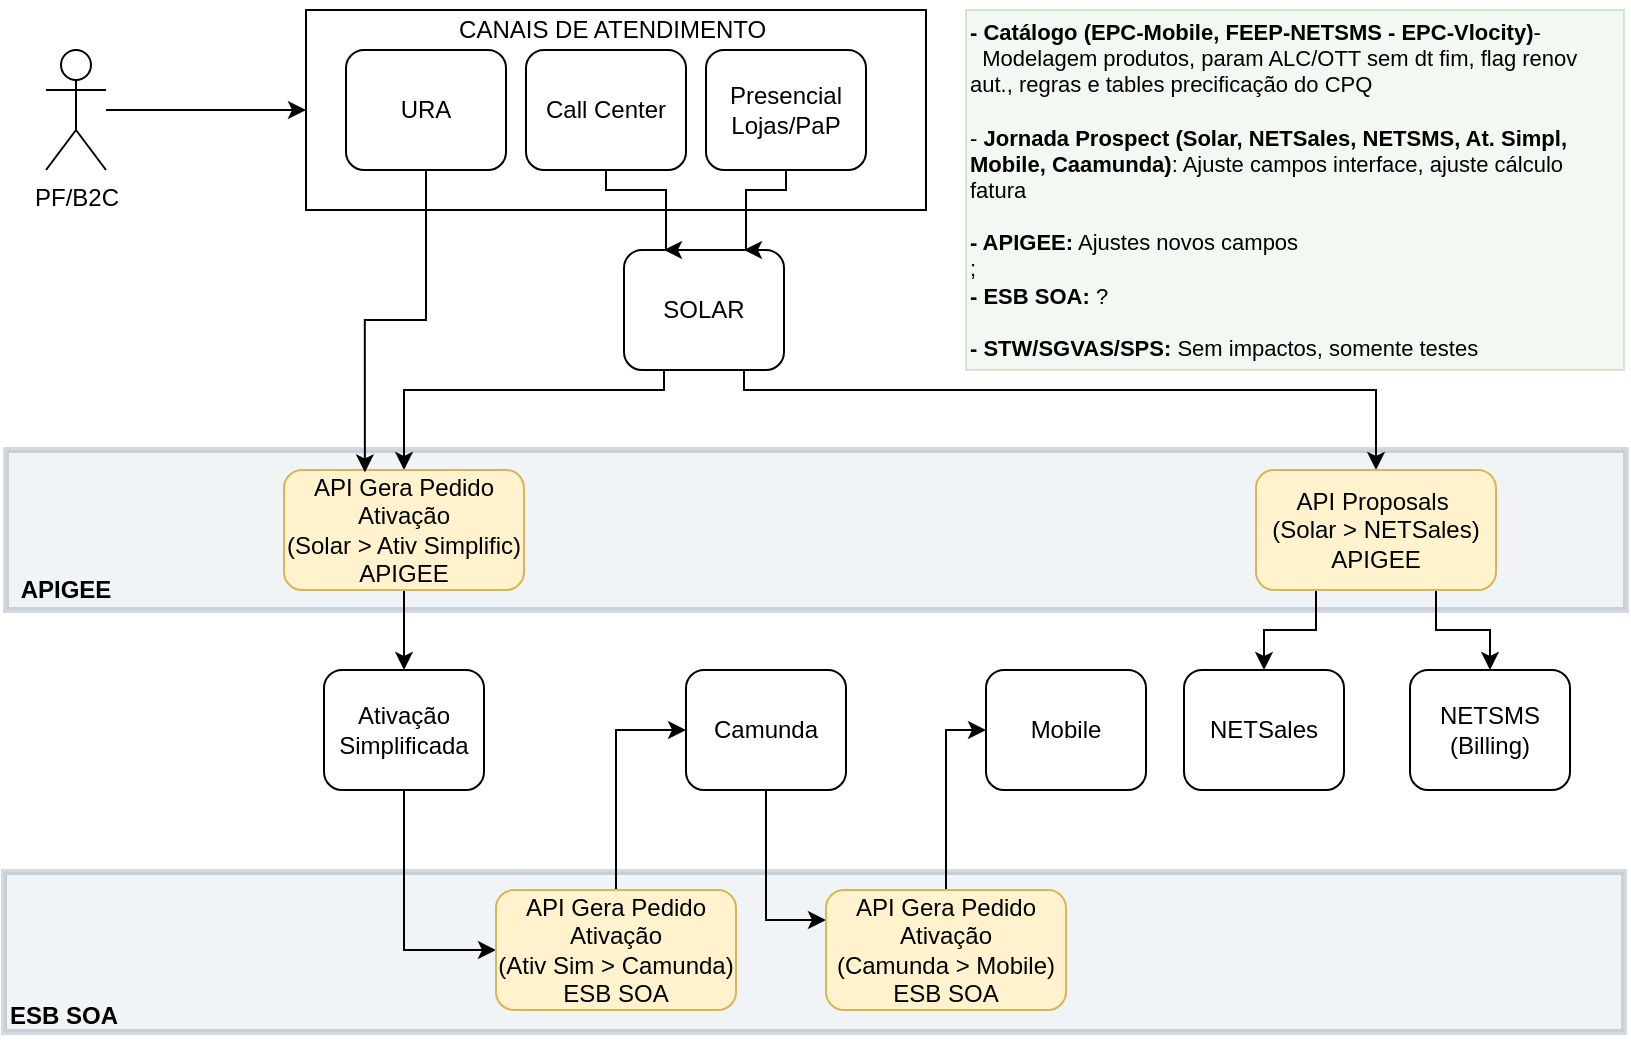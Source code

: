<mxfile version="24.2.1" type="github" pages="3">
  <diagram name="Prospect PF" id="dAGvHACqdjxYj1iJdW_O">
    <mxGraphModel dx="1050" dy="530" grid="1" gridSize="10" guides="1" tooltips="1" connect="1" arrows="1" fold="1" page="1" pageScale="1" pageWidth="827" pageHeight="1169" math="0" shadow="0">
      <root>
        <mxCell id="0" />
        <mxCell id="1" parent="0" />
        <mxCell id="oGhlAFWXqx9Sn15p-2yb-1" value="" style="rounded=0;whiteSpace=wrap;html=1;fillColor=#bac8d3;strokeColor=#23445d;shadow=0;glass=0;opacity=20;strokeWidth=3;" vertex="1" parent="1">
          <mxGeometry x="9" y="441" width="810" height="80" as="geometry" />
        </mxCell>
        <mxCell id="rroQTgxoLwQETDUBwqvE-1" value="" style="rounded=0;whiteSpace=wrap;html=1;fillColor=#bac8d3;strokeColor=#23445d;shadow=0;glass=0;opacity=20;strokeWidth=3;" vertex="1" parent="1">
          <mxGeometry x="10" y="230" width="810" height="80" as="geometry" />
        </mxCell>
        <mxCell id="rroQTgxoLwQETDUBwqvE-2" value="&lt;b&gt;APIGEE&lt;/b&gt;" style="text;html=1;align=center;verticalAlign=middle;whiteSpace=wrap;rounded=0;" vertex="1" parent="1">
          <mxGeometry x="10" y="282" width="60" height="35" as="geometry" />
        </mxCell>
        <mxCell id="nN-nPYbY2K0z0jNPlknn-5" value="&lt;div style=&quot;line-height: 0%;&quot;&gt;&lt;br&gt;&lt;/div&gt;" style="rounded=0;whiteSpace=wrap;html=1;align=center;" parent="1" vertex="1">
          <mxGeometry x="160" y="10" width="310" height="100" as="geometry" />
        </mxCell>
        <mxCell id="NkQThXD7XWYfU7dX2Gua-4" style="edgeStyle=orthogonalEdgeStyle;rounded=0;orthogonalLoop=1;jettySize=auto;html=1;entryX=0.5;entryY=0;entryDx=0;entryDy=0;exitX=0.75;exitY=1;exitDx=0;exitDy=0;" parent="1" source="nN-nPYbY2K0z0jNPlknn-1" target="NkQThXD7XWYfU7dX2Gua-1" edge="1">
          <mxGeometry relative="1" as="geometry">
            <Array as="points">
              <mxPoint x="379" y="200" />
              <mxPoint x="695" y="200" />
            </Array>
          </mxGeometry>
        </mxCell>
        <mxCell id="RQnMwXEb7KFZi5MvCVDt-2" style="edgeStyle=orthogonalEdgeStyle;rounded=0;orthogonalLoop=1;jettySize=auto;html=1;exitX=0.25;exitY=1;exitDx=0;exitDy=0;" parent="1" source="nN-nPYbY2K0z0jNPlknn-1" target="RQnMwXEb7KFZi5MvCVDt-1" edge="1">
          <mxGeometry relative="1" as="geometry">
            <Array as="points">
              <mxPoint x="339" y="200" />
              <mxPoint x="209" y="200" />
            </Array>
          </mxGeometry>
        </mxCell>
        <mxCell id="nN-nPYbY2K0z0jNPlknn-1" value="SOLAR" style="rounded=1;whiteSpace=wrap;html=1;" parent="1" vertex="1">
          <mxGeometry x="319" y="130" width="80" height="60" as="geometry" />
        </mxCell>
        <mxCell id="nN-nPYbY2K0z0jNPlknn-9" style="edgeStyle=orthogonalEdgeStyle;rounded=0;orthogonalLoop=1;jettySize=auto;html=1;entryX=0;entryY=0.5;entryDx=0;entryDy=0;" parent="1" source="nN-nPYbY2K0z0jNPlknn-3" target="nN-nPYbY2K0z0jNPlknn-5" edge="1">
          <mxGeometry relative="1" as="geometry" />
        </mxCell>
        <mxCell id="nN-nPYbY2K0z0jNPlknn-3" value="PF/B2C" style="shape=umlActor;verticalLabelPosition=bottom;verticalAlign=top;html=1;outlineConnect=0;" parent="1" vertex="1">
          <mxGeometry x="30" y="30" width="30" height="60" as="geometry" />
        </mxCell>
        <mxCell id="nN-nPYbY2K0z0jNPlknn-6" value="CANAIS DE ATENDIMENTO&amp;nbsp;" style="text;html=1;align=center;verticalAlign=middle;whiteSpace=wrap;rounded=0;" parent="1" vertex="1">
          <mxGeometry x="205" y="5" width="220" height="30" as="geometry" />
        </mxCell>
        <mxCell id="nN-nPYbY2K0z0jNPlknn-7" value="URA" style="rounded=1;whiteSpace=wrap;html=1;" parent="1" vertex="1">
          <mxGeometry x="180" y="30" width="80" height="60" as="geometry" />
        </mxCell>
        <mxCell id="nN-nPYbY2K0z0jNPlknn-10" value="NETSales" style="rounded=1;whiteSpace=wrap;html=1;" parent="1" vertex="1">
          <mxGeometry x="599" y="340" width="80" height="60" as="geometry" />
        </mxCell>
        <mxCell id="M9VKxaWt1aX5sSgnmIB5-2" style="edgeStyle=orthogonalEdgeStyle;rounded=0;orthogonalLoop=1;jettySize=auto;html=1;exitX=0.5;exitY=1;exitDx=0;exitDy=0;entryX=0;entryY=0.5;entryDx=0;entryDy=0;" parent="1" source="nN-nPYbY2K0z0jNPlknn-11" target="M9VKxaWt1aX5sSgnmIB5-1" edge="1">
          <mxGeometry relative="1" as="geometry">
            <mxPoint x="260" y="470" as="targetPoint" />
            <Array as="points">
              <mxPoint x="209" y="480" />
            </Array>
          </mxGeometry>
        </mxCell>
        <mxCell id="nN-nPYbY2K0z0jNPlknn-11" value="Ativação Simplificada" style="rounded=1;whiteSpace=wrap;html=1;" parent="1" vertex="1">
          <mxGeometry x="169" y="340" width="80" height="60" as="geometry" />
        </mxCell>
        <mxCell id="nN-nPYbY2K0z0jNPlknn-12" value="Mobile" style="rounded=1;whiteSpace=wrap;html=1;" parent="1" vertex="1">
          <mxGeometry x="500" y="340" width="80" height="60" as="geometry" />
        </mxCell>
        <mxCell id="nN-nPYbY2K0z0jNPlknn-13" value="NETSMS (Billing)" style="rounded=1;whiteSpace=wrap;html=1;" parent="1" vertex="1">
          <mxGeometry x="712" y="340" width="80" height="60" as="geometry" />
        </mxCell>
        <mxCell id="c2KXdcI3MfsFxQjWCu6v-3" style="edgeStyle=orthogonalEdgeStyle;rounded=0;orthogonalLoop=1;jettySize=auto;html=1;entryX=0.25;entryY=0;entryDx=0;entryDy=0;" parent="1" source="5Id-dGNp8kO2HOV9WPbt-2" target="nN-nPYbY2K0z0jNPlknn-1" edge="1">
          <mxGeometry relative="1" as="geometry">
            <Array as="points">
              <mxPoint x="310" y="100" />
              <mxPoint x="340" y="100" />
            </Array>
          </mxGeometry>
        </mxCell>
        <mxCell id="5Id-dGNp8kO2HOV9WPbt-2" value="Call Center" style="rounded=1;whiteSpace=wrap;html=1;" parent="1" vertex="1">
          <mxGeometry x="270" y="30" width="80" height="60" as="geometry" />
        </mxCell>
        <mxCell id="c2KXdcI3MfsFxQjWCu6v-4" style="edgeStyle=orthogonalEdgeStyle;rounded=0;orthogonalLoop=1;jettySize=auto;html=1;entryX=0.75;entryY=0;entryDx=0;entryDy=0;" parent="1" source="5Id-dGNp8kO2HOV9WPbt-3" target="nN-nPYbY2K0z0jNPlknn-1" edge="1">
          <mxGeometry relative="1" as="geometry">
            <Array as="points">
              <mxPoint x="400" y="100" />
              <mxPoint x="380" y="100" />
            </Array>
          </mxGeometry>
        </mxCell>
        <mxCell id="5Id-dGNp8kO2HOV9WPbt-3" value="Presencial Lojas/PaP" style="rounded=1;whiteSpace=wrap;html=1;" parent="1" vertex="1">
          <mxGeometry x="360" y="30" width="80" height="60" as="geometry" />
        </mxCell>
        <mxCell id="NkQThXD7XWYfU7dX2Gua-2" style="edgeStyle=orthogonalEdgeStyle;rounded=0;orthogonalLoop=1;jettySize=auto;html=1;entryX=0.5;entryY=0;entryDx=0;entryDy=0;exitX=0.25;exitY=1;exitDx=0;exitDy=0;" parent="1" source="NkQThXD7XWYfU7dX2Gua-1" target="nN-nPYbY2K0z0jNPlknn-10" edge="1">
          <mxGeometry relative="1" as="geometry" />
        </mxCell>
        <mxCell id="NkQThXD7XWYfU7dX2Gua-3" style="edgeStyle=orthogonalEdgeStyle;rounded=0;orthogonalLoop=1;jettySize=auto;html=1;entryX=0.5;entryY=0;entryDx=0;entryDy=0;exitX=0.75;exitY=1;exitDx=0;exitDy=0;" parent="1" source="NkQThXD7XWYfU7dX2Gua-1" target="nN-nPYbY2K0z0jNPlknn-13" edge="1">
          <mxGeometry relative="1" as="geometry" />
        </mxCell>
        <mxCell id="NkQThXD7XWYfU7dX2Gua-1" value="API Proposals&amp;nbsp;&lt;div&gt;(Solar &amp;gt; NETSales)&lt;/div&gt;&lt;div&gt;APIGEE&lt;/div&gt;" style="rounded=1;whiteSpace=wrap;html=1;fillColor=#fff2cc;strokeColor=#d6b656;" parent="1" vertex="1">
          <mxGeometry x="635" y="240" width="120" height="60" as="geometry" />
        </mxCell>
        <mxCell id="RQnMwXEb7KFZi5MvCVDt-3" style="edgeStyle=orthogonalEdgeStyle;rounded=0;orthogonalLoop=1;jettySize=auto;html=1;entryX=0.5;entryY=0;entryDx=0;entryDy=0;" parent="1" source="RQnMwXEb7KFZi5MvCVDt-1" target="nN-nPYbY2K0z0jNPlknn-11" edge="1">
          <mxGeometry relative="1" as="geometry" />
        </mxCell>
        <mxCell id="RQnMwXEb7KFZi5MvCVDt-1" value="API Gera Pedido Ativação&lt;div&gt;(Solar &amp;gt; Ativ Simplific)&lt;/div&gt;&lt;div&gt;APIGEE&lt;/div&gt;" style="rounded=1;whiteSpace=wrap;html=1;fillColor=#fff2cc;strokeColor=#d6b656;" parent="1" vertex="1">
          <mxGeometry x="149" y="240" width="120" height="60" as="geometry" />
        </mxCell>
        <mxCell id="rroQTgxoLwQETDUBwqvE-6" style="edgeStyle=orthogonalEdgeStyle;rounded=0;orthogonalLoop=1;jettySize=auto;html=1;entryX=0;entryY=0.25;entryDx=0;entryDy=0;" edge="1" parent="1" source="FzV_m-ITdscfYZcbDbXX-1" target="TOWLAJFh1vmIQiJR83K5-1">
          <mxGeometry relative="1" as="geometry" />
        </mxCell>
        <mxCell id="FzV_m-ITdscfYZcbDbXX-1" value="Camunda" style="rounded=1;whiteSpace=wrap;html=1;" parent="1" vertex="1">
          <mxGeometry x="350" y="340" width="80" height="60" as="geometry" />
        </mxCell>
        <mxCell id="OD8vldbuhUlHboBJSF_v-7" style="edgeStyle=orthogonalEdgeStyle;rounded=0;orthogonalLoop=1;jettySize=auto;html=1;entryX=0;entryY=0.5;entryDx=0;entryDy=0;" parent="1" source="TOWLAJFh1vmIQiJR83K5-1" target="nN-nPYbY2K0z0jNPlknn-12" edge="1">
          <mxGeometry relative="1" as="geometry" />
        </mxCell>
        <mxCell id="TOWLAJFh1vmIQiJR83K5-1" value="API Gera Pedido Ativação&lt;div&gt;(Camunda &amp;gt; Mobile)&lt;/div&gt;&lt;div&gt;ESB SOA&lt;/div&gt;" style="rounded=1;whiteSpace=wrap;html=1;fillColor=#fff2cc;strokeColor=#d6b656;" parent="1" vertex="1">
          <mxGeometry x="420" y="450" width="120" height="60" as="geometry" />
        </mxCell>
        <mxCell id="OD8vldbuhUlHboBJSF_v-8" style="edgeStyle=orthogonalEdgeStyle;rounded=0;orthogonalLoop=1;jettySize=auto;html=1;entryX=0.337;entryY=0.02;entryDx=0;entryDy=0;entryPerimeter=0;" parent="1" source="nN-nPYbY2K0z0jNPlknn-7" target="RQnMwXEb7KFZi5MvCVDt-1" edge="1">
          <mxGeometry relative="1" as="geometry" />
        </mxCell>
        <mxCell id="rroQTgxoLwQETDUBwqvE-5" style="edgeStyle=orthogonalEdgeStyle;rounded=0;orthogonalLoop=1;jettySize=auto;html=1;entryX=0;entryY=0.5;entryDx=0;entryDy=0;exitX=0.5;exitY=0;exitDx=0;exitDy=0;" edge="1" parent="1" source="M9VKxaWt1aX5sSgnmIB5-1" target="FzV_m-ITdscfYZcbDbXX-1">
          <mxGeometry relative="1" as="geometry">
            <Array as="points">
              <mxPoint x="315" y="370" />
            </Array>
          </mxGeometry>
        </mxCell>
        <mxCell id="M9VKxaWt1aX5sSgnmIB5-1" value="API Gera Pedido Ativação&lt;div&gt;(Ativ Sim &amp;gt; Camunda)&lt;/div&gt;&lt;div&gt;ESB SOA&lt;/div&gt;" style="rounded=1;whiteSpace=wrap;html=1;fillColor=#fff2cc;strokeColor=#d6b656;" parent="1" vertex="1">
          <mxGeometry x="255" y="450" width="120" height="60" as="geometry" />
        </mxCell>
        <mxCell id="oGhlAFWXqx9Sn15p-2yb-2" value="&lt;b&gt;ESB SOA&lt;/b&gt;" style="text;html=1;align=center;verticalAlign=middle;whiteSpace=wrap;rounded=0;" vertex="1" parent="1">
          <mxGeometry x="9" y="495" width="60" height="35" as="geometry" />
        </mxCell>
        <mxCell id="aCjnKgyP7--gfIcCDe5S-1" value="&lt;b style=&quot;font-size: 11px;&quot;&gt;- Catálogo (EPC-Mobile, FEEP-NETSMS - EPC-Vlocity)&lt;/b&gt;-&amp;nbsp;&amp;nbsp;&lt;span style=&quot;background-color: initial; font-size: 11px;&quot;&gt;Modelagem produtos, param ALC/OTT sem dt fim, flag renov aut.,&amp;nbsp;&lt;/span&gt;&lt;span style=&quot;background-color: initial; font-size: 11px;&quot;&gt;regras e tables precificação do CPQ&lt;/span&gt;&lt;div&gt;&lt;br&gt;&lt;div style=&quot;font-size: 11px;&quot;&gt;- &lt;b style=&quot;font-size: 11px;&quot;&gt;Jornada Prospect (Solar, NETSales, NETSMS, At. Simpl, Mobile, Caamunda)&lt;/b&gt;: Ajuste campos interface, ajuste cálculo fatura&lt;/div&gt;&lt;/div&gt;&lt;div style=&quot;font-size: 11px;&quot;&gt;&lt;br&gt;&lt;/div&gt;&lt;div style=&quot;font-size: 11px;&quot;&gt;&lt;b&gt;- APIGEE:&lt;/b&gt; Ajustes novos campos&lt;/div&gt;&lt;div style=&quot;font-size: 11px;&quot;&gt;;&amp;nbsp;&lt;/div&gt;&lt;div style=&quot;font-size: 11px;&quot;&gt;&lt;b&gt;- ESB SOA:&lt;/b&gt; ?&lt;/div&gt;&lt;div style=&quot;font-size: 11px;&quot;&gt;&lt;br&gt;&lt;/div&gt;&lt;div style=&quot;font-size: 11px;&quot;&gt;&lt;b&gt;- STW/SGVAS/SPS:&lt;/b&gt; Sem impactos, somente testes&lt;/div&gt;" style="text;html=1;align=left;verticalAlign=middle;whiteSpace=wrap;rounded=0;fontSize=11;fillColor=#d5e8d4;strokeColor=#82b366;opacity=30;" vertex="1" parent="1">
          <mxGeometry x="490" y="10" width="329" height="180" as="geometry" />
        </mxCell>
      </root>
    </mxGraphModel>
  </diagram>
  <diagram name="Venda Base PF" id="GNAAWdjujm2nOveb3ol_">
    <mxGraphModel dx="1050" dy="530" grid="1" gridSize="10" guides="1" tooltips="1" connect="1" arrows="1" fold="1" page="1" pageScale="1" pageWidth="827" pageHeight="1169" math="0" shadow="0">
      <root>
        <mxCell id="E7Plma1QLkk9mi1jYZiW-0" />
        <mxCell id="E7Plma1QLkk9mi1jYZiW-1" parent="E7Plma1QLkk9mi1jYZiW-0" />
        <mxCell id="HQcaQbMs0cN3WbQfUgkw-2" value="" style="rounded=0;whiteSpace=wrap;html=1;fillColor=#bac8d3;strokeColor=#23445d;shadow=0;glass=0;opacity=20;strokeWidth=3;" vertex="1" parent="E7Plma1QLkk9mi1jYZiW-1">
          <mxGeometry x="10" y="252" width="810" height="140" as="geometry" />
        </mxCell>
        <mxCell id="E7Plma1QLkk9mi1jYZiW-2" value="&lt;div style=&quot;line-height: 0%;&quot;&gt;&lt;br&gt;&lt;/div&gt;" style="rounded=0;whiteSpace=wrap;html=1;align=center;" parent="E7Plma1QLkk9mi1jYZiW-1" vertex="1">
          <mxGeometry x="110" y="10" width="330" height="100" as="geometry" />
        </mxCell>
        <mxCell id="E7Plma1QLkk9mi1jYZiW-3" style="edgeStyle=orthogonalEdgeStyle;rounded=0;orthogonalLoop=1;jettySize=auto;html=1;entryX=0.5;entryY=0;entryDx=0;entryDy=0;exitX=1;exitY=0.25;exitDx=0;exitDy=0;" parent="E7Plma1QLkk9mi1jYZiW-1" source="E7Plma1QLkk9mi1jYZiW-5" target="c_nykH9BY7dvJ4sgiseq-0" edge="1">
          <mxGeometry relative="1" as="geometry">
            <mxPoint x="413" y="247" as="sourcePoint" />
            <mxPoint x="680" y="317" as="targetPoint" />
          </mxGeometry>
        </mxCell>
        <mxCell id="OENv9ava3fyT3Cc3Azs6-2" style="edgeStyle=orthogonalEdgeStyle;rounded=0;orthogonalLoop=1;jettySize=auto;html=1;entryX=0.5;entryY=0;entryDx=0;entryDy=0;startArrow=classic;startFill=1;endArrow=none;endFill=0;exitX=0;exitY=0.25;exitDx=0;exitDy=0;" parent="E7Plma1QLkk9mi1jYZiW-1" source="E7Plma1QLkk9mi1jYZiW-5" target="OENv9ava3fyT3Cc3Azs6-0" edge="1">
          <mxGeometry relative="1" as="geometry">
            <mxPoint x="333" y="247" as="sourcePoint" />
          </mxGeometry>
        </mxCell>
        <mxCell id="OENv9ava3fyT3Cc3Azs6-3" style="edgeStyle=orthogonalEdgeStyle;rounded=0;orthogonalLoop=1;jettySize=auto;html=1;entryX=0.5;entryY=0;entryDx=0;entryDy=0;exitX=0;exitY=0.5;exitDx=0;exitDy=0;startArrow=classic;startFill=1;endArrow=none;endFill=0;" parent="E7Plma1QLkk9mi1jYZiW-1" source="E7Plma1QLkk9mi1jYZiW-5" target="OENv9ava3fyT3Cc3Azs6-1" edge="1">
          <mxGeometry relative="1" as="geometry">
            <mxPoint x="353" y="277" as="sourcePoint" />
          </mxGeometry>
        </mxCell>
        <mxCell id="E7Plma1QLkk9mi1jYZiW-5" value="SOLAR" style="rounded=1;whiteSpace=wrap;html=1;" parent="E7Plma1QLkk9mi1jYZiW-1" vertex="1">
          <mxGeometry x="333" y="182" width="80" height="60" as="geometry" />
        </mxCell>
        <mxCell id="E7Plma1QLkk9mi1jYZiW-6" style="edgeStyle=orthogonalEdgeStyle;rounded=0;orthogonalLoop=1;jettySize=auto;html=1;entryX=0;entryY=0.5;entryDx=0;entryDy=0;" parent="E7Plma1QLkk9mi1jYZiW-1" source="E7Plma1QLkk9mi1jYZiW-7" target="E7Plma1QLkk9mi1jYZiW-2" edge="1">
          <mxGeometry relative="1" as="geometry" />
        </mxCell>
        <mxCell id="E7Plma1QLkk9mi1jYZiW-7" value="PF/B2C" style="shape=umlActor;verticalLabelPosition=bottom;verticalAlign=top;html=1;outlineConnect=0;" parent="E7Plma1QLkk9mi1jYZiW-1" vertex="1">
          <mxGeometry x="30" y="30" width="30" height="60" as="geometry" />
        </mxCell>
        <mxCell id="E7Plma1QLkk9mi1jYZiW-8" value="CANAIS DE ATENDIMENTO&amp;nbsp;" style="text;html=1;align=center;verticalAlign=middle;whiteSpace=wrap;rounded=0;" parent="E7Plma1QLkk9mi1jYZiW-1" vertex="1">
          <mxGeometry x="169" y="3" width="220" height="30" as="geometry" />
        </mxCell>
        <mxCell id="34-YDD6PDqIyMOrRys0y-0" style="edgeStyle=orthogonalEdgeStyle;rounded=0;orthogonalLoop=1;jettySize=auto;html=1;entryX=0;entryY=0.5;entryDx=0;entryDy=0;" parent="E7Plma1QLkk9mi1jYZiW-1" source="E7Plma1QLkk9mi1jYZiW-9" target="E7Plma1QLkk9mi1jYZiW-16" edge="1">
          <mxGeometry relative="1" as="geometry" />
        </mxCell>
        <mxCell id="E7Plma1QLkk9mi1jYZiW-9" value="URA" style="rounded=1;whiteSpace=wrap;html=1;" parent="E7Plma1QLkk9mi1jYZiW-1" vertex="1">
          <mxGeometry x="134" y="30" width="80" height="60" as="geometry" />
        </mxCell>
        <mxCell id="OENv9ava3fyT3Cc3Azs6-4" style="edgeStyle=orthogonalEdgeStyle;rounded=0;orthogonalLoop=1;jettySize=auto;html=1;entryX=0.5;entryY=1;entryDx=0;entryDy=0;exitX=0;exitY=0.75;exitDx=0;exitDy=0;" parent="E7Plma1QLkk9mi1jYZiW-1" source="E7Plma1QLkk9mi1jYZiW-13" target="OENv9ava3fyT3Cc3Azs6-0" edge="1">
          <mxGeometry relative="1" as="geometry">
            <mxPoint x="130" y="387" as="targetPoint" />
          </mxGeometry>
        </mxCell>
        <mxCell id="OENv9ava3fyT3Cc3Azs6-5" style="edgeStyle=orthogonalEdgeStyle;rounded=0;orthogonalLoop=1;jettySize=auto;html=1;entryX=0.5;entryY=1;entryDx=0;entryDy=0;exitX=0;exitY=0.25;exitDx=0;exitDy=0;" parent="E7Plma1QLkk9mi1jYZiW-1" source="E7Plma1QLkk9mi1jYZiW-13" target="OENv9ava3fyT3Cc3Azs6-1" edge="1">
          <mxGeometry relative="1" as="geometry" />
        </mxCell>
        <mxCell id="Jn2_X0puZQ9MtBliEHMu-3" style="edgeStyle=orthogonalEdgeStyle;rounded=0;orthogonalLoop=1;jettySize=auto;html=1;entryX=0.5;entryY=1;entryDx=0;entryDy=0;" parent="E7Plma1QLkk9mi1jYZiW-1" source="E7Plma1QLkk9mi1jYZiW-13" target="Jn2_X0puZQ9MtBliEHMu-0" edge="1">
          <mxGeometry relative="1" as="geometry" />
        </mxCell>
        <mxCell id="E7Plma1QLkk9mi1jYZiW-13" value="Mobile" style="rounded=1;whiteSpace=wrap;html=1;" parent="E7Plma1QLkk9mi1jYZiW-1" vertex="1">
          <mxGeometry x="333" y="417" width="80" height="60" as="geometry" />
        </mxCell>
        <mxCell id="PiDJDL2hMoTScnLcM-UH-1" style="edgeStyle=orthogonalEdgeStyle;rounded=0;orthogonalLoop=1;jettySize=auto;html=1;entryX=0.5;entryY=1;entryDx=0;entryDy=0;exitX=0;exitY=0.5;exitDx=0;exitDy=0;" parent="E7Plma1QLkk9mi1jYZiW-1" source="E7Plma1QLkk9mi1jYZiW-14" target="PiDJDL2hMoTScnLcM-UH-0" edge="1">
          <mxGeometry relative="1" as="geometry" />
        </mxCell>
        <mxCell id="E7Plma1QLkk9mi1jYZiW-14" value="NETSMS (Billing)" style="rounded=1;whiteSpace=wrap;html=1;" parent="E7Plma1QLkk9mi1jYZiW-1" vertex="1">
          <mxGeometry x="704" y="417" width="80" height="60" as="geometry" />
        </mxCell>
        <mxCell id="E7Plma1QLkk9mi1jYZiW-16" value="Call Center" style="rounded=1;whiteSpace=wrap;html=1;" parent="E7Plma1QLkk9mi1jYZiW-1" vertex="1">
          <mxGeometry x="262" y="30" width="80" height="60" as="geometry" />
        </mxCell>
        <mxCell id="WwySHnoM--7pMmcrNGw6-1" style="edgeStyle=orthogonalEdgeStyle;rounded=0;orthogonalLoop=1;jettySize=auto;html=1;entryX=0.75;entryY=0;entryDx=0;entryDy=0;" edge="1" parent="E7Plma1QLkk9mi1jYZiW-1" source="E7Plma1QLkk9mi1jYZiW-18" target="E7Plma1QLkk9mi1jYZiW-5">
          <mxGeometry relative="1" as="geometry" />
        </mxCell>
        <mxCell id="E7Plma1QLkk9mi1jYZiW-18" value="Presencial Lojas/PaP" style="rounded=1;whiteSpace=wrap;html=1;" parent="E7Plma1QLkk9mi1jYZiW-1" vertex="1">
          <mxGeometry x="353" y="33" width="80" height="60" as="geometry" />
        </mxCell>
        <mxCell id="c_nykH9BY7dvJ4sgiseq-1" style="edgeStyle=orthogonalEdgeStyle;rounded=0;orthogonalLoop=1;jettySize=auto;html=1;entryX=0.67;entryY=0.01;entryDx=0;entryDy=0;exitX=0.5;exitY=1;exitDx=0;exitDy=0;entryPerimeter=0;" parent="E7Plma1QLkk9mi1jYZiW-1" source="c_nykH9BY7dvJ4sgiseq-0" target="E7Plma1QLkk9mi1jYZiW-14" edge="1">
          <mxGeometry relative="1" as="geometry" />
        </mxCell>
        <mxCell id="c_nykH9BY7dvJ4sgiseq-0" value="API Cria Prop Alt/Cance Prod Resid&lt;div&gt;(Solar &amp;gt; NETSMS)&lt;/div&gt;&lt;div&gt;APIGEE&lt;/div&gt;" style="rounded=1;whiteSpace=wrap;html=1;fillColor=#fff2cc;strokeColor=#d6b656;" parent="E7Plma1QLkk9mi1jYZiW-1" vertex="1">
          <mxGeometry x="697" y="261" width="120" height="60" as="geometry" />
        </mxCell>
        <mxCell id="PiDJDL2hMoTScnLcM-UH-2" style="edgeStyle=orthogonalEdgeStyle;rounded=0;orthogonalLoop=1;jettySize=auto;html=1;entryX=1;entryY=0.5;entryDx=0;entryDy=0;exitX=0.5;exitY=0;exitDx=0;exitDy=0;" parent="E7Plma1QLkk9mi1jYZiW-1" source="PiDJDL2hMoTScnLcM-UH-0" target="E7Plma1QLkk9mi1jYZiW-5" edge="1">
          <mxGeometry relative="1" as="geometry">
            <mxPoint x="413" y="262" as="targetPoint" />
          </mxGeometry>
        </mxCell>
        <mxCell id="PiDJDL2hMoTScnLcM-UH-0" value="API Consulta Prod Cliente Resid&amp;nbsp;&lt;div&gt;(Solar &amp;gt; NETSMS)&lt;/div&gt;&lt;div&gt;APIGEE&lt;/div&gt;" style="rounded=1;whiteSpace=wrap;html=1;fillColor=#fff2cc;strokeColor=#d6b656;" parent="E7Plma1QLkk9mi1jYZiW-1" vertex="1">
          <mxGeometry x="617" y="328" width="120" height="60" as="geometry" />
        </mxCell>
        <mxCell id="OENv9ava3fyT3Cc3Azs6-0" value="API Consulta Prod Cliente Móvel&lt;div&gt;(Solar &amp;gt; Mobile)&lt;/div&gt;&lt;div&gt;APIGEE&lt;/div&gt;" style="rounded=1;whiteSpace=wrap;html=1;fillColor=#fff2cc;strokeColor=#d6b656;" parent="E7Plma1QLkk9mi1jYZiW-1" vertex="1">
          <mxGeometry x="20" y="257" width="120" height="60" as="geometry" />
        </mxCell>
        <mxCell id="OENv9ava3fyT3Cc3Azs6-1" value="API Consulta Prod Assinante Móvel&lt;div&gt;(Solar &amp;gt; Mobile)&lt;/div&gt;&lt;div&gt;APIGEE&lt;/div&gt;" style="rounded=1;whiteSpace=wrap;html=1;fillColor=#fff2cc;strokeColor=#d6b656;" parent="E7Plma1QLkk9mi1jYZiW-1" vertex="1">
          <mxGeometry x="150" y="328" width="120" height="60" as="geometry" />
        </mxCell>
        <mxCell id="Jn2_X0puZQ9MtBliEHMu-0" value="TBD Asset Rev Móvel&lt;div&gt;(Solar &amp;gt; Mobile)&lt;/div&gt;&lt;div&gt;APIGEE&lt;/div&gt;" style="rounded=1;whiteSpace=wrap;html=1;fillColor=#fff2cc;strokeColor=#FF3333;" parent="E7Plma1QLkk9mi1jYZiW-1" vertex="1">
          <mxGeometry x="313" y="261" width="120" height="60" as="geometry" />
        </mxCell>
        <mxCell id="Jn2_X0puZQ9MtBliEHMu-2" style="edgeStyle=orthogonalEdgeStyle;rounded=0;orthogonalLoop=1;jettySize=auto;html=1;entryX=0.34;entryY=-0.02;entryDx=0;entryDy=0;entryPerimeter=0;" parent="E7Plma1QLkk9mi1jYZiW-1" source="E7Plma1QLkk9mi1jYZiW-16" target="E7Plma1QLkk9mi1jYZiW-5" edge="1">
          <mxGeometry relative="1" as="geometry" />
        </mxCell>
        <mxCell id="PTtLAo3qNXKITgqOFS7F-4" style="edgeStyle=orthogonalEdgeStyle;rounded=0;orthogonalLoop=1;jettySize=auto;html=1;entryX=1;entryY=0.25;entryDx=0;entryDy=0;exitX=0.5;exitY=1;exitDx=0;exitDy=0;" parent="E7Plma1QLkk9mi1jYZiW-1" source="PTtLAo3qNXKITgqOFS7F-0" target="E7Plma1QLkk9mi1jYZiW-13" edge="1">
          <mxGeometry relative="1" as="geometry" />
        </mxCell>
        <mxCell id="PTtLAo3qNXKITgqOFS7F-0" value="API Troca Produto Móvel&lt;div&gt;(Solar &amp;gt; Mobile)&lt;/div&gt;&lt;div&gt;APIGEE&lt;/div&gt;" style="rounded=1;whiteSpace=wrap;html=1;fillColor=#fff2cc;strokeColor=#d6b656;" parent="E7Plma1QLkk9mi1jYZiW-1" vertex="1">
          <mxGeometry x="430" y="328" width="120" height="60" as="geometry" />
        </mxCell>
        <mxCell id="PTtLAo3qNXKITgqOFS7F-1" value="API Ativação Assinante Móvel&lt;div&gt;(Solar &amp;gt; Mobile)&lt;/div&gt;&lt;div&gt;APIGEE&lt;/div&gt;" style="rounded=1;whiteSpace=wrap;html=1;fillColor=#fff2cc;strokeColor=#d6b656;" parent="E7Plma1QLkk9mi1jYZiW-1" vertex="1">
          <mxGeometry x="520" y="261" width="120" height="60" as="geometry" />
        </mxCell>
        <mxCell id="PTtLAo3qNXKITgqOFS7F-3" style="edgeStyle=orthogonalEdgeStyle;rounded=0;orthogonalLoop=1;jettySize=auto;html=1;entryX=1;entryY=0.75;entryDx=0;entryDy=0;" parent="E7Plma1QLkk9mi1jYZiW-1" source="PTtLAo3qNXKITgqOFS7F-1" target="E7Plma1QLkk9mi1jYZiW-13" edge="1">
          <mxGeometry relative="1" as="geometry">
            <Array as="points">
              <mxPoint x="580" y="462" />
            </Array>
          </mxGeometry>
        </mxCell>
        <mxCell id="PTtLAo3qNXKITgqOFS7F-5" style="edgeStyle=orthogonalEdgeStyle;rounded=0;orthogonalLoop=1;jettySize=auto;html=1;entryX=0.5;entryY=1;entryDx=0;entryDy=0;" parent="E7Plma1QLkk9mi1jYZiW-1" source="Jn2_X0puZQ9MtBliEHMu-0" target="E7Plma1QLkk9mi1jYZiW-5" edge="1">
          <mxGeometry relative="1" as="geometry" />
        </mxCell>
        <mxCell id="HQcaQbMs0cN3WbQfUgkw-3" value="&lt;b&gt;APIGEE&lt;/b&gt;" style="text;html=1;align=center;verticalAlign=middle;whiteSpace=wrap;rounded=0;" vertex="1" parent="E7Plma1QLkk9mi1jYZiW-1">
          <mxGeometry x="10" y="357" width="60" height="35" as="geometry" />
        </mxCell>
        <mxCell id="aCjuMESfWof9wMSuXHhz-0" value="&lt;b style=&quot;font-size: 11px;&quot;&gt;- Catálogo (EPC-Mobile, FEEP-NETSMS - EPC-Vlocity)&lt;/b&gt;-&amp;nbsp;&amp;nbsp;&lt;span style=&quot;background-color: initial; font-size: 11px;&quot;&gt;Modelagem produtos, param ALC/OTT sem dt fim, flag renov aut.,&amp;nbsp;&lt;/span&gt;&lt;span style=&quot;background-color: initial; font-size: 11px;&quot;&gt;regras e tables precificação do CPQ&lt;/span&gt;&lt;div&gt;&lt;br&gt;&lt;div style=&quot;font-size: 11px;&quot;&gt;- &lt;b style=&quot;font-size: 11px;&quot;&gt;Jornada Prospect (Solar, NETSales, NETSMS, At. Simpl, Mobile, Caamunda)&lt;/b&gt;: Ajuste campos interface, ajuste cálculo fatura&lt;/div&gt;&lt;/div&gt;&lt;div style=&quot;font-size: 11px;&quot;&gt;&lt;br&gt;&lt;/div&gt;&lt;div style=&quot;font-size: 11px;&quot;&gt;&lt;b&gt;- APIGEE:&lt;/b&gt; Ajustes novos campos&lt;/div&gt;&lt;div style=&quot;font-size: 11px;&quot;&gt;;&amp;nbsp;&lt;/div&gt;&lt;div style=&quot;font-size: 11px;&quot;&gt;&lt;b&gt;- ESB SOA:&lt;/b&gt; ?&lt;/div&gt;&lt;div style=&quot;font-size: 11px;&quot;&gt;&lt;br&gt;&lt;/div&gt;&lt;div style=&quot;font-size: 11px;&quot;&gt;&lt;b&gt;- STW/SGVAS/SPS:&lt;/b&gt; Sem impactos, somente testes&lt;/div&gt;" style="text;html=1;align=left;verticalAlign=middle;whiteSpace=wrap;rounded=0;fontSize=11;fillColor=#d5e8d4;strokeColor=#82b366;opacity=30;" vertex="1" parent="E7Plma1QLkk9mi1jYZiW-1">
          <mxGeometry x="490" y="10" width="329" height="180" as="geometry" />
        </mxCell>
      </root>
    </mxGraphModel>
  </diagram>
  <diagram id="uduGKNc6WrLPXkCrhAaN" name="Integrações">
    <mxGraphModel dx="1050" dy="530" grid="1" gridSize="10" guides="1" tooltips="1" connect="1" arrows="1" fold="1" page="1" pageScale="1" pageWidth="827" pageHeight="1169" math="0" shadow="0">
      <root>
        <mxCell id="0" />
        <mxCell id="1" parent="0" />
        <mxCell id="B8MrUZAMXsD1WSaeyA3v-38" value="" style="rounded=0;whiteSpace=wrap;html=1;fillColor=#d5e8d4;strokeColor=#82b366;shadow=0;sketch=1;curveFitting=1;jiggle=2;" parent="1" vertex="1">
          <mxGeometry x="110" y="258" width="710" height="352" as="geometry" />
        </mxCell>
        <mxCell id="B8MrUZAMXsD1WSaeyA3v-36" value="" style="rounded=0;whiteSpace=wrap;html=1;fillColor=#dae8fc;strokeColor=#6c8ebf;shadow=0;sketch=1;curveFitting=1;jiggle=2;" parent="1" vertex="1">
          <mxGeometry x="110" y="47" width="710" height="204" as="geometry" />
        </mxCell>
        <mxCell id="B8MrUZAMXsD1WSaeyA3v-1" value="API Proposals&amp;nbsp;&lt;div&gt;(Solar &amp;gt; NETSales)&lt;/div&gt;&lt;div&gt;APIGEE&lt;/div&gt;" style="rounded=1;whiteSpace=wrap;html=1;fillColor=#fff2cc;strokeColor=#d6b656;" parent="1" vertex="1">
          <mxGeometry x="130" y="50" width="120" height="60" as="geometry" />
        </mxCell>
        <mxCell id="B8MrUZAMXsD1WSaeyA3v-2" value="API Gera Pedido Ativação&lt;div&gt;(Solar &amp;gt; Ativ Simplific)&lt;/div&gt;&lt;div&gt;APIGEE&lt;/div&gt;" style="rounded=1;whiteSpace=wrap;html=1;fillColor=#fff2cc;strokeColor=#d6b656;" parent="1" vertex="1">
          <mxGeometry x="130" y="260" width="120" height="60" as="geometry" />
        </mxCell>
        <mxCell id="B8MrUZAMXsD1WSaeyA3v-3" value="API Gera Pedido Ativação&lt;div&gt;(Ativ Sim &amp;gt; Camunda)&lt;/div&gt;&lt;div&gt;ESB SOA&lt;/div&gt;" style="rounded=1;whiteSpace=wrap;html=1;fillColor=#fff2cc;strokeColor=#d6b656;" parent="1" vertex="1">
          <mxGeometry x="130" y="330" width="120" height="60" as="geometry" />
        </mxCell>
        <mxCell id="B8MrUZAMXsD1WSaeyA3v-4" value="API Gera Pedido Ativação&lt;div&gt;(Camunda &amp;gt; Mobile)&lt;/div&gt;&lt;div&gt;ESB SOA&lt;/div&gt;" style="rounded=1;whiteSpace=wrap;html=1;fillColor=#fff2cc;strokeColor=#d6b656;" parent="1" vertex="1">
          <mxGeometry x="130" y="400" width="120" height="60" as="geometry" />
        </mxCell>
        <mxCell id="B8MrUZAMXsD1WSaeyA3v-6" value="Prospect PF (Móvel + Residencial)" style="text;html=1;align=center;verticalAlign=middle;whiteSpace=wrap;rounded=0;" parent="1" vertex="1">
          <mxGeometry x="125" y="10" width="130" height="30" as="geometry" />
        </mxCell>
        <mxCell id="B8MrUZAMXsD1WSaeyA3v-7" value="Base PF (Móvel + Residencial)" style="text;html=1;align=center;verticalAlign=middle;whiteSpace=wrap;rounded=0;" parent="1" vertex="1">
          <mxGeometry x="681" y="10" width="130" height="30" as="geometry" />
        </mxCell>
        <mxCell id="B8MrUZAMXsD1WSaeyA3v-26" style="edgeStyle=orthogonalEdgeStyle;rounded=0;orthogonalLoop=1;jettySize=auto;html=1;entryX=0.5;entryY=1;entryDx=0;entryDy=0;endArrow=none;endFill=0;" parent="1" source="B8MrUZAMXsD1WSaeyA3v-8" target="B8MrUZAMXsD1WSaeyA3v-24" edge="1">
          <mxGeometry relative="1" as="geometry">
            <Array as="points">
              <mxPoint x="680" y="80" />
              <mxPoint x="680" y="40" />
            </Array>
          </mxGeometry>
        </mxCell>
        <mxCell id="B8MrUZAMXsD1WSaeyA3v-8" value="API Consulta Prod Cliente Resid&amp;nbsp;&lt;div&gt;(Solar &amp;gt; NETSMS)&lt;/div&gt;&lt;div&gt;APIGEE&lt;/div&gt;" style="rounded=1;whiteSpace=wrap;html=1;fillColor=#fff2cc;strokeColor=#d6b656;" parent="1" vertex="1">
          <mxGeometry x="686" y="50" width="120" height="60" as="geometry" />
        </mxCell>
        <mxCell id="B8MrUZAMXsD1WSaeyA3v-27" style="edgeStyle=orthogonalEdgeStyle;rounded=0;orthogonalLoop=1;jettySize=auto;html=1;entryX=0.5;entryY=1;entryDx=0;entryDy=0;endArrow=none;endFill=0;" parent="1" source="B8MrUZAMXsD1WSaeyA3v-9" target="B8MrUZAMXsD1WSaeyA3v-24" edge="1">
          <mxGeometry relative="1" as="geometry">
            <Array as="points">
              <mxPoint x="680" y="432" />
              <mxPoint x="680" y="40" />
            </Array>
          </mxGeometry>
        </mxCell>
        <mxCell id="B8MrUZAMXsD1WSaeyA3v-9" value="API Consulta Prod Cliente Móvel&lt;div&gt;(Solar &amp;gt; Mobile)&lt;/div&gt;&lt;div&gt;APIGEE&lt;/div&gt;" style="rounded=1;whiteSpace=wrap;html=1;fillColor=#fff2cc;strokeColor=#d6b656;" parent="1" vertex="1">
          <mxGeometry x="686" y="402" width="120" height="60" as="geometry" />
        </mxCell>
        <mxCell id="B8MrUZAMXsD1WSaeyA3v-28" style="edgeStyle=orthogonalEdgeStyle;rounded=0;orthogonalLoop=1;jettySize=auto;html=1;entryX=0.5;entryY=1;entryDx=0;entryDy=0;endArrow=none;endFill=0;" parent="1" source="B8MrUZAMXsD1WSaeyA3v-10" target="B8MrUZAMXsD1WSaeyA3v-24" edge="1">
          <mxGeometry relative="1" as="geometry">
            <Array as="points">
              <mxPoint x="680" y="292" />
              <mxPoint x="680" y="40" />
            </Array>
          </mxGeometry>
        </mxCell>
        <mxCell id="B8MrUZAMXsD1WSaeyA3v-10" value="API Consulta Prod Assinante Móvel&lt;div&gt;(Solar &amp;gt; Mobile)&lt;/div&gt;&lt;div&gt;APIGEE&lt;/div&gt;" style="rounded=1;whiteSpace=wrap;html=1;fillColor=#fff2cc;strokeColor=#d6b656;" parent="1" vertex="1">
          <mxGeometry x="686" y="262" width="120" height="60" as="geometry" />
        </mxCell>
        <mxCell id="B8MrUZAMXsD1WSaeyA3v-29" style="edgeStyle=orthogonalEdgeStyle;rounded=0;orthogonalLoop=1;jettySize=auto;html=1;entryX=0.5;entryY=1;entryDx=0;entryDy=0;endArrow=none;endFill=0;" parent="1" source="B8MrUZAMXsD1WSaeyA3v-11" target="B8MrUZAMXsD1WSaeyA3v-24" edge="1">
          <mxGeometry relative="1" as="geometry">
            <Array as="points">
              <mxPoint x="680" y="362" />
              <mxPoint x="680" y="40" />
            </Array>
          </mxGeometry>
        </mxCell>
        <mxCell id="B8MrUZAMXsD1WSaeyA3v-11" value="TBD Asset Rev Móvel&lt;div&gt;(Solar &amp;gt; Mobile)&lt;/div&gt;&lt;div&gt;APIGEE&lt;/div&gt;" style="rounded=1;whiteSpace=wrap;html=1;fillColor=#fff2cc;strokeColor=#FF3333;" parent="1" vertex="1">
          <mxGeometry x="686" y="332" width="120" height="60" as="geometry" />
        </mxCell>
        <mxCell id="B8MrUZAMXsD1WSaeyA3v-30" style="edgeStyle=orthogonalEdgeStyle;rounded=0;orthogonalLoop=1;jettySize=auto;html=1;entryX=0.5;entryY=1;entryDx=0;entryDy=0;endArrow=none;endFill=0;" parent="1" source="B8MrUZAMXsD1WSaeyA3v-13" target="B8MrUZAMXsD1WSaeyA3v-24" edge="1">
          <mxGeometry relative="1" as="geometry">
            <Array as="points">
              <mxPoint x="680" y="150" />
              <mxPoint x="680" y="40" />
            </Array>
          </mxGeometry>
        </mxCell>
        <mxCell id="B8MrUZAMXsD1WSaeyA3v-13" value="API Cria Prop Alt/Cance Prod Resid&lt;div&gt;(Solar &amp;gt; NETSMS)&lt;/div&gt;&lt;div&gt;APIGEE&lt;/div&gt;" style="rounded=1;whiteSpace=wrap;html=1;fillColor=#fff2cc;strokeColor=#d6b656;" parent="1" vertex="1">
          <mxGeometry x="686" y="120" width="120" height="60" as="geometry" />
        </mxCell>
        <mxCell id="B8MrUZAMXsD1WSaeyA3v-14" value="API Troca Produto Móvel&lt;div&gt;(Solar &amp;gt; Mobile)&lt;/div&gt;&lt;div&gt;APIGEE&lt;/div&gt;" style="rounded=1;whiteSpace=wrap;html=1;fillColor=#fff2cc;strokeColor=#d6b656;" parent="1" vertex="1">
          <mxGeometry x="686" y="472" width="120" height="60" as="geometry" />
        </mxCell>
        <mxCell id="B8MrUZAMXsD1WSaeyA3v-15" value="API Ativação Assinante Móvel&lt;div&gt;(Solar &amp;gt; Mobile)&lt;/div&gt;&lt;div&gt;APIGEE&lt;/div&gt;" style="rounded=1;whiteSpace=wrap;html=1;fillColor=#fff2cc;strokeColor=#d6b656;" parent="1" vertex="1">
          <mxGeometry x="686" y="542" width="120" height="60" as="geometry" />
        </mxCell>
        <mxCell id="B8MrUZAMXsD1WSaeyA3v-16" value="Prospect PF (Nova TV - Newstack)" style="text;html=1;align=center;verticalAlign=middle;whiteSpace=wrap;rounded=0;" parent="1" vertex="1">
          <mxGeometry x="263" y="10" width="130" height="30" as="geometry" />
        </mxCell>
        <mxCell id="B8MrUZAMXsD1WSaeyA3v-17" value="API Ativa Produto Conta Cliente&amp;nbsp;&lt;div&gt;(Solar &amp;gt; DSM)&lt;/div&gt;&lt;div&gt;APIGEE&lt;/div&gt;" style="rounded=1;whiteSpace=wrap;html=1;fillColor=#fff2cc;strokeColor=#d6b656;" parent="1" vertex="1">
          <mxGeometry x="268" y="50" width="120" height="60" as="geometry" />
        </mxCell>
        <mxCell id="B8MrUZAMXsD1WSaeyA3v-18" value="Processo Automático de renovação" style="text;html=1;align=center;verticalAlign=middle;whiteSpace=wrap;rounded=0;" parent="1" vertex="1">
          <mxGeometry x="404" y="10" width="130" height="30" as="geometry" />
        </mxCell>
        <mxCell id="B8MrUZAMXsD1WSaeyA3v-19" value="API Dados de Prod e Renovação&amp;nbsp;&lt;div&gt;(DL &amp;gt; SF Mkt Cloud)&lt;/div&gt;&lt;div&gt;ETL&lt;/div&gt;" style="rounded=1;whiteSpace=wrap;html=1;fillColor=#f8cecc;strokeColor=#b85450;" parent="1" vertex="1">
          <mxGeometry x="409" y="50" width="120" height="60" as="geometry" />
        </mxCell>
        <mxCell id="B8MrUZAMXsD1WSaeyA3v-21" value="API Dados Adic Clien, Conta e Renov.&lt;div&gt;(DBM &amp;gt;SF Mkt Cloud)&lt;/div&gt;&lt;div&gt;ETL&lt;/div&gt;" style="rounded=1;whiteSpace=wrap;html=1;fillColor=#f8cecc;strokeColor=#b85450;" parent="1" vertex="1">
          <mxGeometry x="409" y="120" width="120" height="60" as="geometry" />
        </mxCell>
        <mxCell id="B8MrUZAMXsD1WSaeyA3v-22" value="API Dados de Prod e Renovação&amp;nbsp;&lt;div&gt;(NETSMS &amp;gt;ODSs/DL&lt;/div&gt;&lt;div&gt;OGG&lt;/div&gt;" style="rounded=1;whiteSpace=wrap;html=1;fillColor=#fff2cc;strokeColor=#d6b656;" parent="1" vertex="1">
          <mxGeometry x="409" y="190" width="120" height="60" as="geometry" />
        </mxCell>
        <mxCell id="B8MrUZAMXsD1WSaeyA3v-23" value="API Dados de Prod e Renovação&amp;nbsp;&lt;div&gt;(Mobile&amp;gt;ODSs/DBM&lt;/div&gt;&lt;div&gt;OGG&lt;/div&gt;" style="rounded=1;whiteSpace=wrap;html=1;fillColor=#fff2cc;strokeColor=#d6b656;" parent="1" vertex="1">
          <mxGeometry x="409" y="260" width="120" height="60" as="geometry" />
        </mxCell>
        <mxCell id="B8MrUZAMXsD1WSaeyA3v-24" value="Processo Cancelamen. (Móvel + Residencial)" style="text;html=1;align=center;verticalAlign=middle;whiteSpace=wrap;rounded=0;" parent="1" vertex="1">
          <mxGeometry x="544" y="10" width="130" height="30" as="geometry" />
        </mxCell>
        <mxCell id="B8MrUZAMXsD1WSaeyA3v-25" value="API Cancelamento Móvel&amp;nbsp;&lt;div&gt;(Solar &amp;gt; Mobile)&lt;/div&gt;&lt;div&gt;APIGEE&lt;/div&gt;" style="rounded=1;whiteSpace=wrap;html=1;fillColor=#fff2cc;strokeColor=#d6b656;" parent="1" vertex="1">
          <mxGeometry x="549" y="260" width="120" height="60" as="geometry" />
        </mxCell>
        <mxCell id="B8MrUZAMXsD1WSaeyA3v-31" value="API Cancelamento Total Resid&amp;nbsp;&lt;div&gt;(Solar &amp;gt; NETSMS)&lt;/div&gt;&lt;div&gt;APIGEE&lt;/div&gt;" style="rounded=1;whiteSpace=wrap;html=1;fillColor=#fff2cc;strokeColor=#d6b656;" parent="1" vertex="1">
          <mxGeometry x="549" y="50" width="120" height="60" as="geometry" />
        </mxCell>
        <mxCell id="B8MrUZAMXsD1WSaeyA3v-32" value="&lt;span style=&quot;font-size: 9px;&quot;&gt;Reuso com Alteração&lt;/span&gt;" style="rounded=1;whiteSpace=wrap;html=1;fillColor=#fff2cc;strokeColor=#d6b656;" parent="1" vertex="1">
          <mxGeometry x="10" y="50" width="90" height="30" as="geometry" />
        </mxCell>
        <mxCell id="B8MrUZAMXsD1WSaeyA3v-33" value="&lt;span style=&quot;font-size: 9px;&quot;&gt;Reuso com Alteração - Sem detalhes&lt;/span&gt;" style="rounded=1;whiteSpace=wrap;html=1;fillColor=#fff2cc;strokeColor=#FF3333;" parent="1" vertex="1">
          <mxGeometry x="10" y="90" width="90" height="30" as="geometry" />
        </mxCell>
        <mxCell id="B8MrUZAMXsD1WSaeyA3v-34" value="&lt;span style=&quot;font-size: 9px;&quot;&gt;Nova&lt;/span&gt;" style="rounded=1;whiteSpace=wrap;html=1;fillColor=#f8cecc;strokeColor=#b85450;" parent="1" vertex="1">
          <mxGeometry x="10" y="130" width="90" height="30" as="geometry" />
        </mxCell>
        <mxCell id="B8MrUZAMXsD1WSaeyA3v-37" value="RESIDENCIAL" style="text;html=1;align=center;verticalAlign=middle;whiteSpace=wrap;rounded=0;direction=east;flipV=1;flipH=1;rotation=-90;fontStyle=1" parent="1" vertex="1">
          <mxGeometry x="75" y="135" width="89" height="30" as="geometry" />
        </mxCell>
        <mxCell id="B8MrUZAMXsD1WSaeyA3v-39" value="MÓVEL" style="text;html=1;align=center;verticalAlign=middle;whiteSpace=wrap;rounded=0;direction=east;flipV=1;flipH=1;rotation=-90;fontStyle=1" parent="1" vertex="1">
          <mxGeometry x="75" y="384" width="89" height="30" as="geometry" />
        </mxCell>
      </root>
    </mxGraphModel>
  </diagram>
</mxfile>
